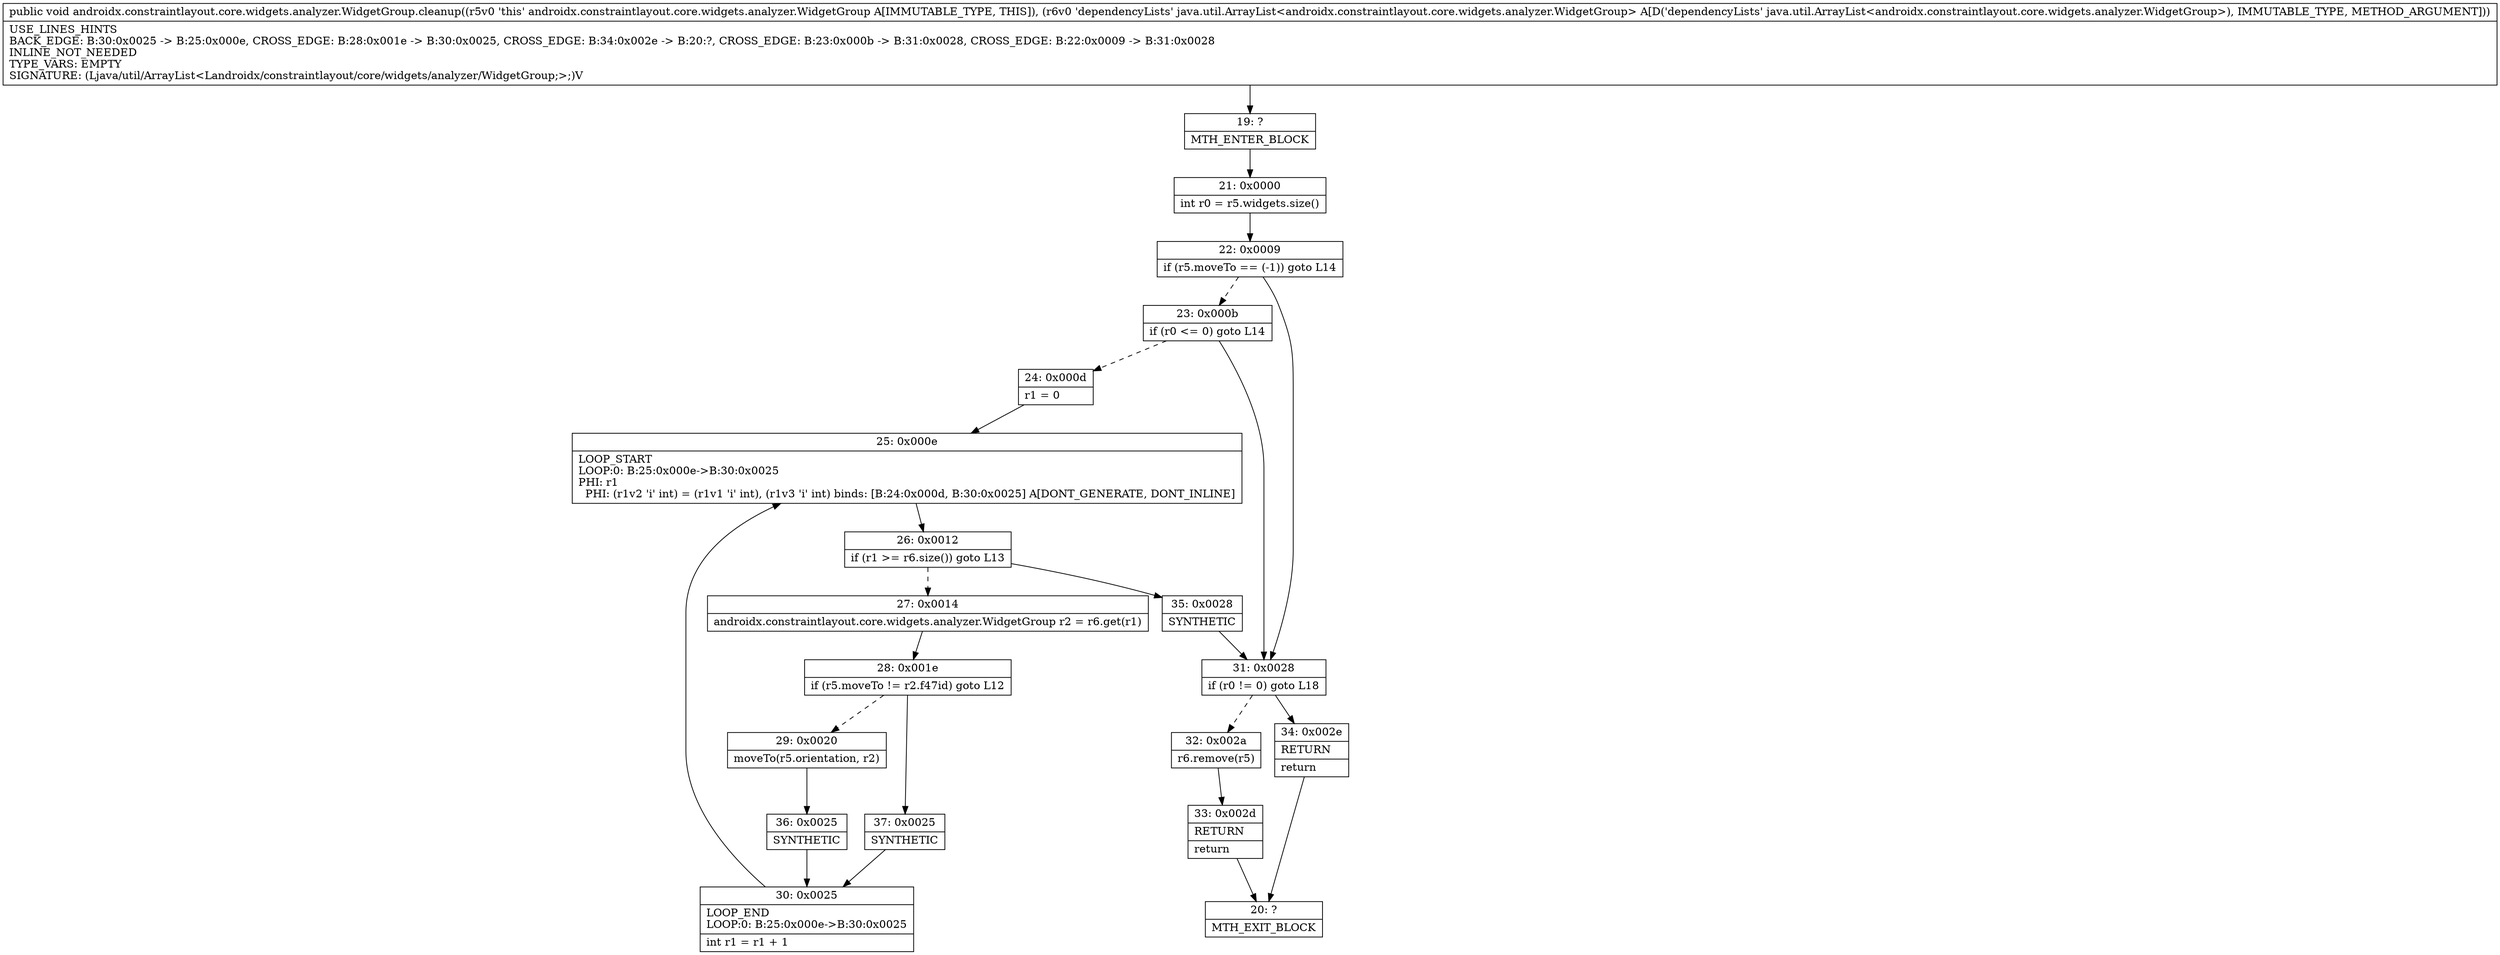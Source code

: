 digraph "CFG forandroidx.constraintlayout.core.widgets.analyzer.WidgetGroup.cleanup(Ljava\/util\/ArrayList;)V" {
Node_19 [shape=record,label="{19\:\ ?|MTH_ENTER_BLOCK\l}"];
Node_21 [shape=record,label="{21\:\ 0x0000|int r0 = r5.widgets.size()\l}"];
Node_22 [shape=record,label="{22\:\ 0x0009|if (r5.moveTo == (\-1)) goto L14\l}"];
Node_23 [shape=record,label="{23\:\ 0x000b|if (r0 \<= 0) goto L14\l}"];
Node_24 [shape=record,label="{24\:\ 0x000d|r1 = 0\l}"];
Node_25 [shape=record,label="{25\:\ 0x000e|LOOP_START\lLOOP:0: B:25:0x000e\-\>B:30:0x0025\lPHI: r1 \l  PHI: (r1v2 'i' int) = (r1v1 'i' int), (r1v3 'i' int) binds: [B:24:0x000d, B:30:0x0025] A[DONT_GENERATE, DONT_INLINE]\l}"];
Node_26 [shape=record,label="{26\:\ 0x0012|if (r1 \>= r6.size()) goto L13\l}"];
Node_27 [shape=record,label="{27\:\ 0x0014|androidx.constraintlayout.core.widgets.analyzer.WidgetGroup r2 = r6.get(r1)\l}"];
Node_28 [shape=record,label="{28\:\ 0x001e|if (r5.moveTo != r2.f47id) goto L12\l}"];
Node_29 [shape=record,label="{29\:\ 0x0020|moveTo(r5.orientation, r2)\l}"];
Node_36 [shape=record,label="{36\:\ 0x0025|SYNTHETIC\l}"];
Node_30 [shape=record,label="{30\:\ 0x0025|LOOP_END\lLOOP:0: B:25:0x000e\-\>B:30:0x0025\l|int r1 = r1 + 1\l}"];
Node_37 [shape=record,label="{37\:\ 0x0025|SYNTHETIC\l}"];
Node_35 [shape=record,label="{35\:\ 0x0028|SYNTHETIC\l}"];
Node_31 [shape=record,label="{31\:\ 0x0028|if (r0 != 0) goto L18\l}"];
Node_32 [shape=record,label="{32\:\ 0x002a|r6.remove(r5)\l}"];
Node_33 [shape=record,label="{33\:\ 0x002d|RETURN\l|return\l}"];
Node_20 [shape=record,label="{20\:\ ?|MTH_EXIT_BLOCK\l}"];
Node_34 [shape=record,label="{34\:\ 0x002e|RETURN\l|return\l}"];
MethodNode[shape=record,label="{public void androidx.constraintlayout.core.widgets.analyzer.WidgetGroup.cleanup((r5v0 'this' androidx.constraintlayout.core.widgets.analyzer.WidgetGroup A[IMMUTABLE_TYPE, THIS]), (r6v0 'dependencyLists' java.util.ArrayList\<androidx.constraintlayout.core.widgets.analyzer.WidgetGroup\> A[D('dependencyLists' java.util.ArrayList\<androidx.constraintlayout.core.widgets.analyzer.WidgetGroup\>), IMMUTABLE_TYPE, METHOD_ARGUMENT]))  | USE_LINES_HINTS\lBACK_EDGE: B:30:0x0025 \-\> B:25:0x000e, CROSS_EDGE: B:28:0x001e \-\> B:30:0x0025, CROSS_EDGE: B:34:0x002e \-\> B:20:?, CROSS_EDGE: B:23:0x000b \-\> B:31:0x0028, CROSS_EDGE: B:22:0x0009 \-\> B:31:0x0028\lINLINE_NOT_NEEDED\lTYPE_VARS: EMPTY\lSIGNATURE: (Ljava\/util\/ArrayList\<Landroidx\/constraintlayout\/core\/widgets\/analyzer\/WidgetGroup;\>;)V\l}"];
MethodNode -> Node_19;Node_19 -> Node_21;
Node_21 -> Node_22;
Node_22 -> Node_23[style=dashed];
Node_22 -> Node_31;
Node_23 -> Node_24[style=dashed];
Node_23 -> Node_31;
Node_24 -> Node_25;
Node_25 -> Node_26;
Node_26 -> Node_27[style=dashed];
Node_26 -> Node_35;
Node_27 -> Node_28;
Node_28 -> Node_29[style=dashed];
Node_28 -> Node_37;
Node_29 -> Node_36;
Node_36 -> Node_30;
Node_30 -> Node_25;
Node_37 -> Node_30;
Node_35 -> Node_31;
Node_31 -> Node_32[style=dashed];
Node_31 -> Node_34;
Node_32 -> Node_33;
Node_33 -> Node_20;
Node_34 -> Node_20;
}

